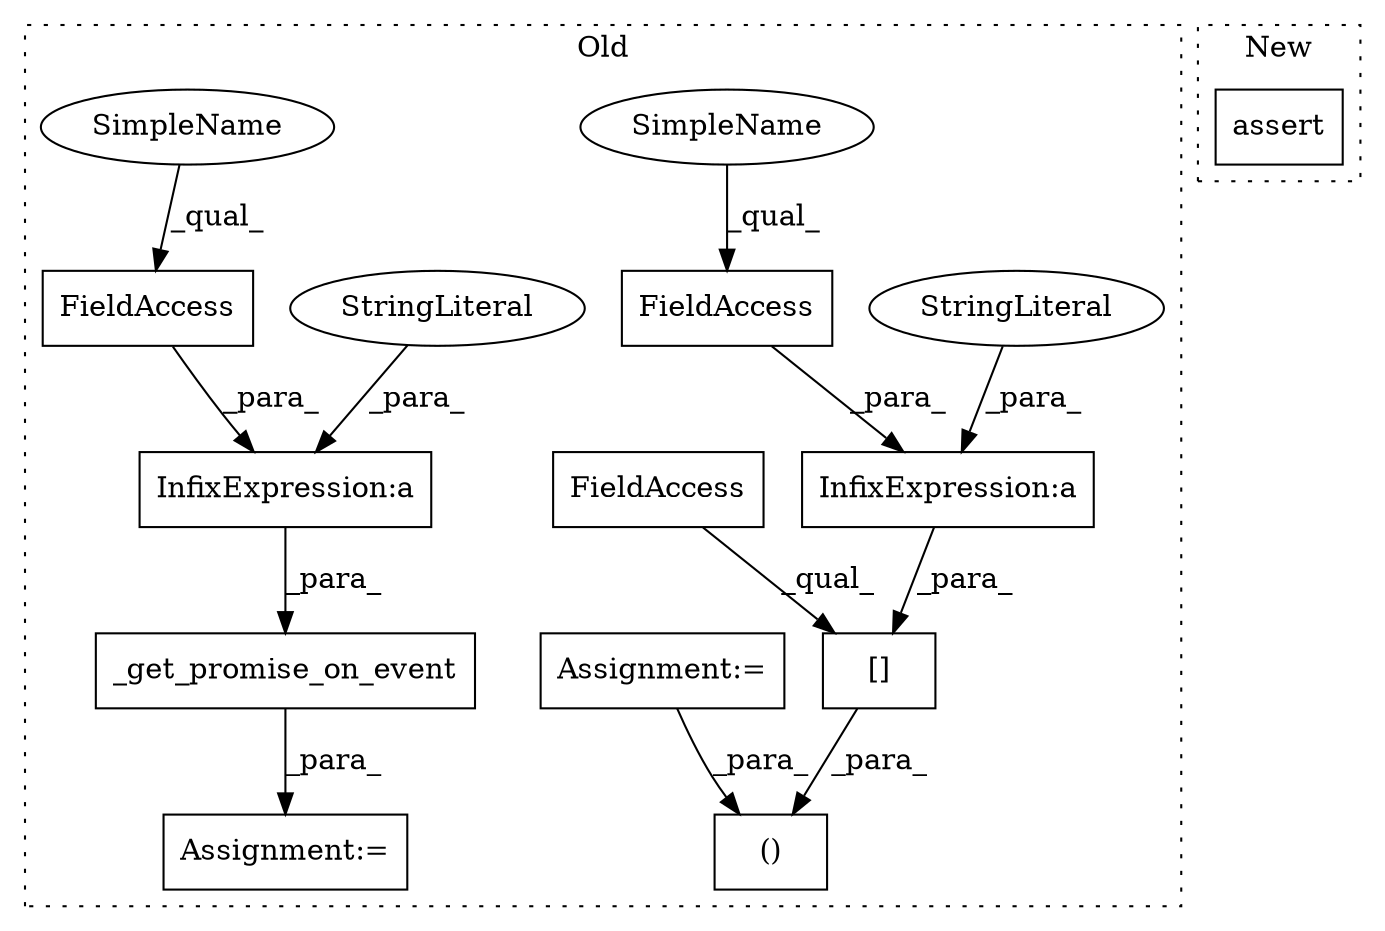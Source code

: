 digraph G {
subgraph cluster0 {
1 [label="_get_promise_on_event" a="32" s="11914,11973" l="22,1" shape="box"];
3 [label="InfixExpression:a" a="27" s="11960" l="3" shape="box"];
4 [label="FieldAccess" a="22" s="11963" l="10" shape="box"];
5 [label="StringLiteral" a="45" s="11936" l="24" shape="ellipse"];
6 [label="Assignment:=" a="7" s="11912" l="2" shape="box"];
7 [label="FieldAccess" a="22" s="11900" l="10" shape="box"];
8 [label="InfixExpression:a" a="27" s="11897" l="3" shape="box"];
9 [label="()" a="106" s="11845" l="67" shape="box"];
10 [label="[]" a="2" s="11863,11911" l="21,1" shape="box"];
11 [label="FieldAccess" a="22" s="11863" l="20" shape="box"];
12 [label="StringLiteral" a="45" s="11885" l="12" shape="ellipse"];
13 [label="Assignment:=" a="7" s="11384" l="5" shape="box"];
14 [label="SimpleName" a="42" s="11963" l="1" shape="ellipse"];
15 [label="SimpleName" a="42" s="11900" l="1" shape="ellipse"];
label = "Old";
style="dotted";
}
subgraph cluster1 {
2 [label="assert" a="32" s="8733,8787" l="17,1" shape="box"];
label = "New";
style="dotted";
}
1 -> 6 [label="_para_"];
3 -> 1 [label="_para_"];
4 -> 3 [label="_para_"];
5 -> 3 [label="_para_"];
7 -> 8 [label="_para_"];
8 -> 10 [label="_para_"];
10 -> 9 [label="_para_"];
11 -> 10 [label="_qual_"];
12 -> 8 [label="_para_"];
13 -> 9 [label="_para_"];
14 -> 4 [label="_qual_"];
15 -> 7 [label="_qual_"];
}